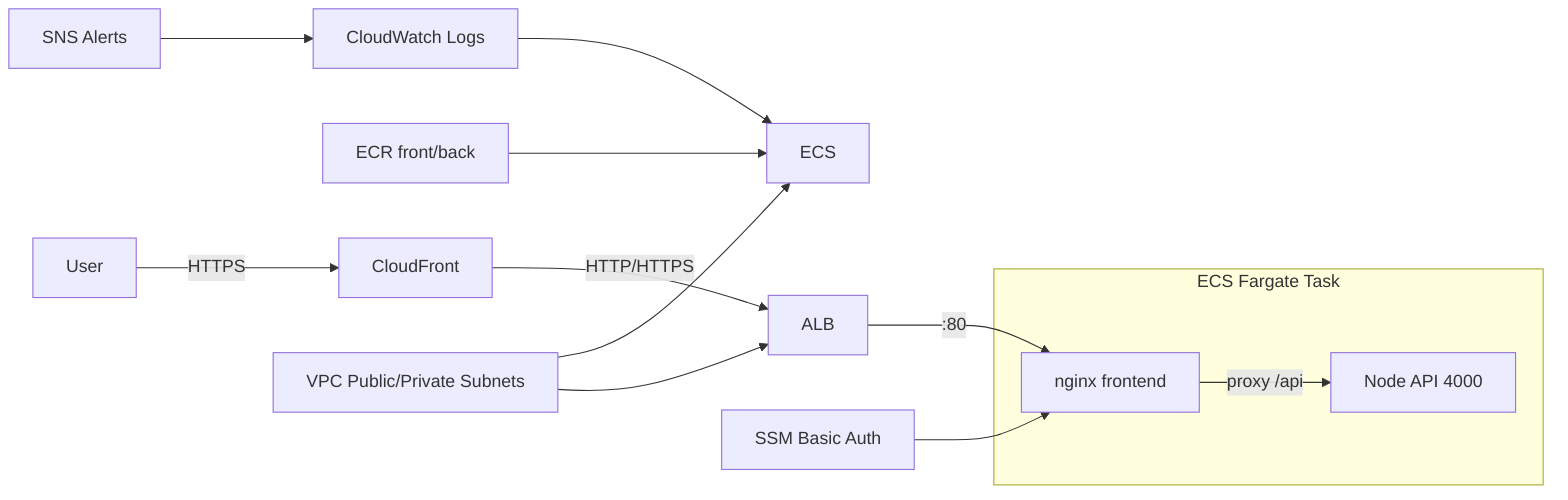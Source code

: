 graph LR
  A[User] -->|HTTPS| CF[CloudFront]
  CF -->|HTTP/HTTPS| ALB[ALB]
  ALB -->|:80| FE[nginx frontend]
  FE -->|proxy /api| BE[Node API 4000]
  
  subgraph ECS Fargate Task
    FE
    BE
  end
  
  ECR[ECR front/back] --> ECS[ECS]
  SSM[SSM Basic Auth] --> FE
  CW[CloudWatch Logs] --> ECS
  SNS[SNS Alerts] --> CW
  VPC[VPC Public/Private Subnets] --> ALB
  VPC --> ECS